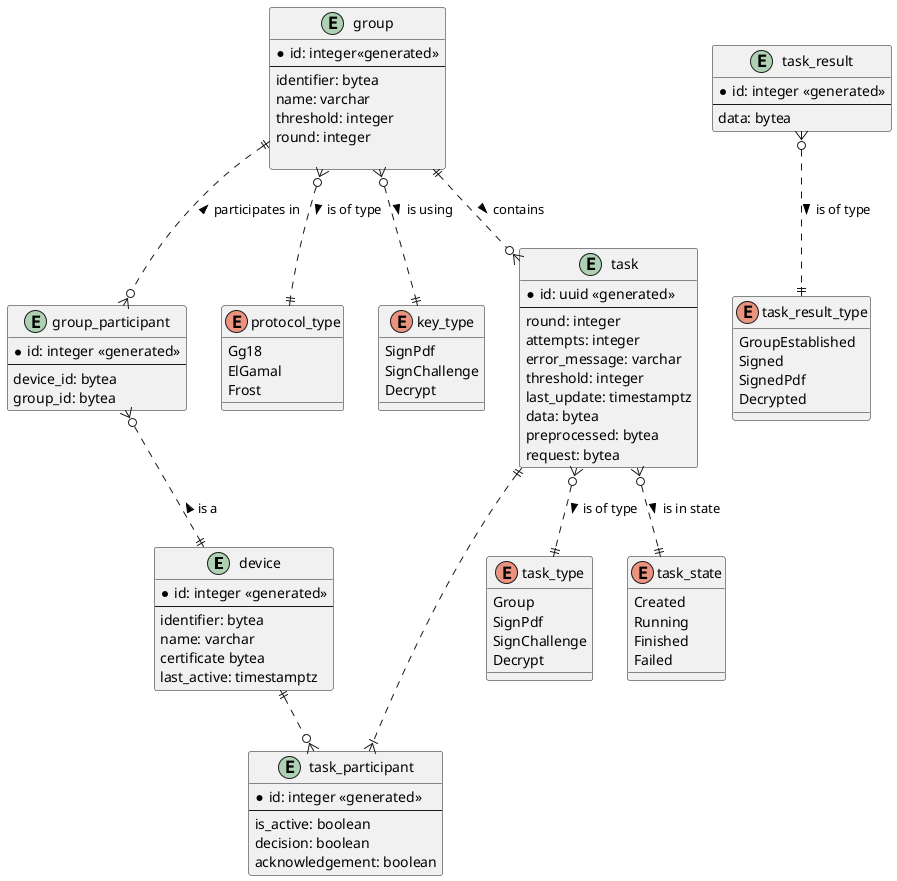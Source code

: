 @startuml meesign-erd

entity "device" as device {
    * id: integer <<generated>>
    --
    identifier: bytea
    name: varchar
    certificate bytea
    last_active: timestamptz
}

entity "group_participant" as group_participant {
    * id: integer <<generated>>
    --
    device_id: bytea
    group_id: bytea
}

entity "group" as group {
    * id: integer<<generated>>
    --
    identifier: bytea
    name: varchar
    threshold: integer
    round: integer

}

enum "protocol_type" as protocol_type {
    Gg18
    ElGamal
    Frost
}

enum "key_type" as key_type {
    SignPdf
    SignChallenge
    Decrypt
}


entity "task" as task {
    * id: uuid <<generated>>
    --
    round: integer
    attempts: integer
    error_message: varchar
    threshold: integer
    last_update: timestamptz
    data: bytea
    preprocessed: bytea
    request: bytea
}

entity "task_participant" as task_participant{
    * id: integer <<generated>>
    --
    is_active: boolean
    decision: boolean
    acknowledgement: boolean
}


enum "task_type" as task_type {
    Group
    SignPdf
    SignChallenge
    Decrypt
}

enum "task_state" as stask_state {
    Created
    Running
    Finished
    Failed
}

entity "task_result" as task_result {
    * id: integer <<generated>>
    --
    data: bytea
}

enum "task_result_type" as task_result_type {
    GroupEstablished
    Signed
    SignedPdf
    Decrypted
}

group ||..o{ group_participant: < participates in
group }o..|| key_type: is using >
group_participant }o..|| device: < is a
group }o..|| protocol_type: > is of type
task }o..|| task_type: > is of type
group ||..o{ task: > contains
task }o..|| stask_state: > is in state
task_result }o..|| task_result_type: > is of type
task ||..|{ task_participant
device ||..o{ task_participant
@enduml
